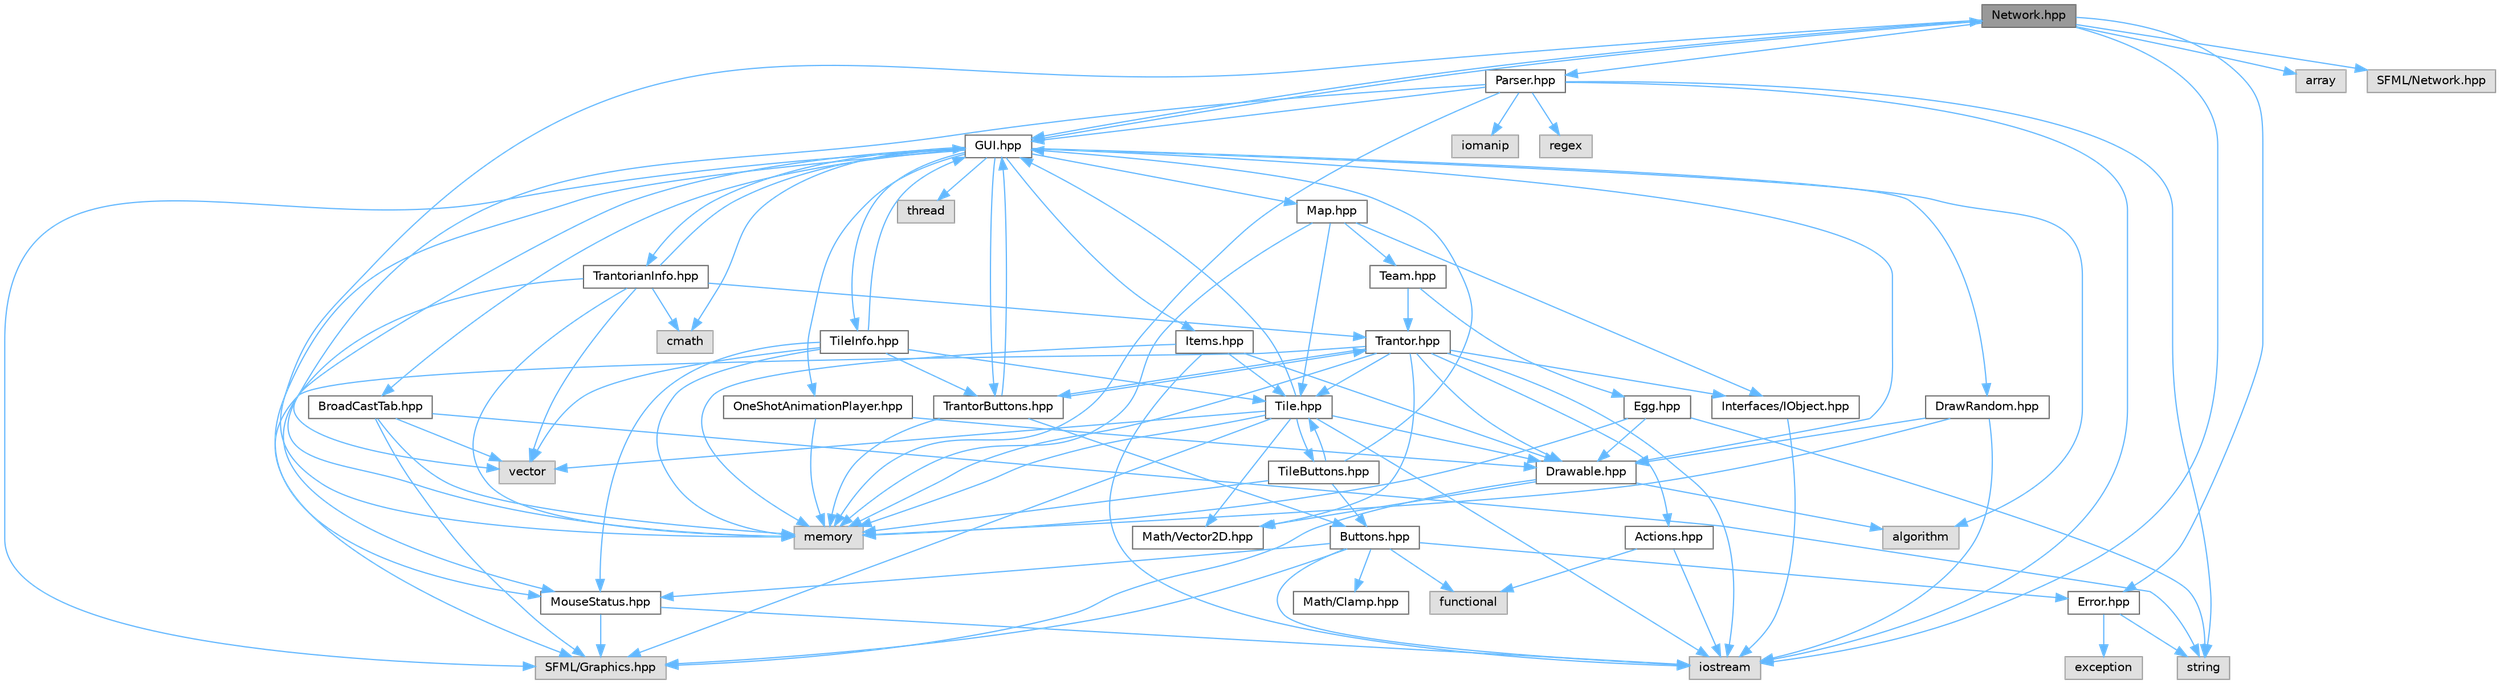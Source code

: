 digraph "Network.hpp"
{
 // LATEX_PDF_SIZE
  bgcolor="transparent";
  edge [fontname=Helvetica,fontsize=10,labelfontname=Helvetica,labelfontsize=10];
  node [fontname=Helvetica,fontsize=10,shape=box,height=0.2,width=0.4];
  Node1 [label="Network.hpp",height=0.2,width=0.4,color="gray40", fillcolor="grey60", style="filled", fontcolor="black",tooltip=" "];
  Node1 -> Node2 [color="steelblue1",style="solid"];
  Node2 [label="memory",height=0.2,width=0.4,color="grey60", fillcolor="#E0E0E0", style="filled",tooltip=" "];
  Node1 -> Node3 [color="steelblue1",style="solid"];
  Node3 [label="array",height=0.2,width=0.4,color="grey60", fillcolor="#E0E0E0", style="filled",tooltip=" "];
  Node1 -> Node4 [color="steelblue1",style="solid"];
  Node4 [label="iostream",height=0.2,width=0.4,color="grey60", fillcolor="#E0E0E0", style="filled",tooltip=" "];
  Node1 -> Node5 [color="steelblue1",style="solid"];
  Node5 [label="Error.hpp",height=0.2,width=0.4,color="grey40", fillcolor="white", style="filled",URL="$Error_8hpp.html",tooltip=" "];
  Node5 -> Node6 [color="steelblue1",style="solid"];
  Node6 [label="exception",height=0.2,width=0.4,color="grey60", fillcolor="#E0E0E0", style="filled",tooltip=" "];
  Node5 -> Node7 [color="steelblue1",style="solid"];
  Node7 [label="string",height=0.2,width=0.4,color="grey60", fillcolor="#E0E0E0", style="filled",tooltip=" "];
  Node1 -> Node8 [color="steelblue1",style="solid"];
  Node8 [label="Parser.hpp",height=0.2,width=0.4,color="grey40", fillcolor="white", style="filled",URL="$Parser_8hpp.html",tooltip=" "];
  Node8 -> Node4 [color="steelblue1",style="solid"];
  Node8 -> Node9 [color="steelblue1",style="solid"];
  Node9 [label="vector",height=0.2,width=0.4,color="grey60", fillcolor="#E0E0E0", style="filled",tooltip=" "];
  Node8 -> Node7 [color="steelblue1",style="solid"];
  Node8 -> Node10 [color="steelblue1",style="solid"];
  Node10 [label="iomanip",height=0.2,width=0.4,color="grey60", fillcolor="#E0E0E0", style="filled",tooltip=" "];
  Node8 -> Node2 [color="steelblue1",style="solid"];
  Node8 -> Node11 [color="steelblue1",style="solid"];
  Node11 [label="regex",height=0.2,width=0.4,color="grey60", fillcolor="#E0E0E0", style="filled",tooltip=" "];
  Node8 -> Node12 [color="steelblue1",style="solid"];
  Node12 [label="GUI.hpp",height=0.2,width=0.4,color="grey40", fillcolor="white", style="filled",URL="$GUI_8hpp.html",tooltip=" "];
  Node12 -> Node2 [color="steelblue1",style="solid"];
  Node12 -> Node13 [color="steelblue1",style="solid"];
  Node13 [label="thread",height=0.2,width=0.4,color="grey60", fillcolor="#E0E0E0", style="filled",tooltip=" "];
  Node12 -> Node14 [color="steelblue1",style="solid"];
  Node14 [label="SFML/Graphics.hpp",height=0.2,width=0.4,color="grey60", fillcolor="#E0E0E0", style="filled",tooltip=" "];
  Node12 -> Node15 [color="steelblue1",style="solid"];
  Node15 [label="MouseStatus.hpp",height=0.2,width=0.4,color="grey40", fillcolor="white", style="filled",URL="$MouseStatus_8hpp.html",tooltip=" "];
  Node15 -> Node14 [color="steelblue1",style="solid"];
  Node15 -> Node4 [color="steelblue1",style="solid"];
  Node12 -> Node16 [color="steelblue1",style="solid"];
  Node16 [label="Drawable.hpp",height=0.2,width=0.4,color="grey40", fillcolor="white", style="filled",URL="$Drawable_8hpp.html",tooltip=" "];
  Node16 -> Node14 [color="steelblue1",style="solid"];
  Node16 -> Node17 [color="steelblue1",style="solid"];
  Node17 [label="Math/Vector2D.hpp",height=0.2,width=0.4,color="grey40", fillcolor="white", style="filled",URL="$Vector2D_8hpp.html",tooltip=" "];
  Node16 -> Node18 [color="steelblue1",style="solid"];
  Node18 [label="algorithm",height=0.2,width=0.4,color="grey60", fillcolor="#E0E0E0", style="filled",tooltip=" "];
  Node12 -> Node1 [color="steelblue1",style="solid"];
  Node12 -> Node19 [color="steelblue1",style="solid"];
  Node19 [label="Items.hpp",height=0.2,width=0.4,color="grey40", fillcolor="white", style="filled",URL="$Items_8hpp.html",tooltip=" "];
  Node19 -> Node16 [color="steelblue1",style="solid"];
  Node19 -> Node20 [color="steelblue1",style="solid"];
  Node20 [label="Tile.hpp",height=0.2,width=0.4,color="grey40", fillcolor="white", style="filled",URL="$Tile_8hpp.html",tooltip=" "];
  Node20 -> Node4 [color="steelblue1",style="solid"];
  Node20 -> Node9 [color="steelblue1",style="solid"];
  Node20 -> Node2 [color="steelblue1",style="solid"];
  Node20 -> Node14 [color="steelblue1",style="solid"];
  Node20 -> Node17 [color="steelblue1",style="solid"];
  Node20 -> Node12 [color="steelblue1",style="solid"];
  Node20 -> Node21 [color="steelblue1",style="solid"];
  Node21 [label="TileButtons.hpp",height=0.2,width=0.4,color="grey40", fillcolor="white", style="filled",URL="$TileButtons_8hpp.html",tooltip=" "];
  Node21 -> Node2 [color="steelblue1",style="solid"];
  Node21 -> Node20 [color="steelblue1",style="solid"];
  Node21 -> Node22 [color="steelblue1",style="solid"];
  Node22 [label="Buttons.hpp",height=0.2,width=0.4,color="grey40", fillcolor="white", style="filled",URL="$Buttons_8hpp.html",tooltip=" "];
  Node22 -> Node14 [color="steelblue1",style="solid"];
  Node22 -> Node15 [color="steelblue1",style="solid"];
  Node22 -> Node23 [color="steelblue1",style="solid"];
  Node23 [label="Math/Clamp.hpp",height=0.2,width=0.4,color="grey40", fillcolor="white", style="filled",URL="$Clamp_8hpp.html",tooltip=" "];
  Node22 -> Node5 [color="steelblue1",style="solid"];
  Node22 -> Node4 [color="steelblue1",style="solid"];
  Node22 -> Node24 [color="steelblue1",style="solid"];
  Node24 [label="functional",height=0.2,width=0.4,color="grey60", fillcolor="#E0E0E0", style="filled",tooltip=" "];
  Node21 -> Node12 [color="steelblue1",style="solid"];
  Node20 -> Node16 [color="steelblue1",style="solid"];
  Node19 -> Node4 [color="steelblue1",style="solid"];
  Node19 -> Node2 [color="steelblue1",style="solid"];
  Node12 -> Node25 [color="steelblue1",style="solid"];
  Node25 [label="Map.hpp",height=0.2,width=0.4,color="grey40", fillcolor="white", style="filled",URL="$Map_8hpp.html",tooltip=" "];
  Node25 -> Node2 [color="steelblue1",style="solid"];
  Node25 -> Node26 [color="steelblue1",style="solid"];
  Node26 [label="Interfaces/IObject.hpp",height=0.2,width=0.4,color="grey40", fillcolor="white", style="filled",URL="$IObject_8hpp.html",tooltip=" "];
  Node26 -> Node4 [color="steelblue1",style="solid"];
  Node25 -> Node20 [color="steelblue1",style="solid"];
  Node25 -> Node27 [color="steelblue1",style="solid"];
  Node27 [label="Team.hpp",height=0.2,width=0.4,color="grey40", fillcolor="white", style="filled",URL="$Team_8hpp.html",tooltip=" "];
  Node27 -> Node28 [color="steelblue1",style="solid"];
  Node28 [label="Trantor.hpp",height=0.2,width=0.4,color="grey40", fillcolor="white", style="filled",URL="$Trantor_8hpp.html",tooltip=" "];
  Node28 -> Node2 [color="steelblue1",style="solid"];
  Node28 -> Node4 [color="steelblue1",style="solid"];
  Node28 -> Node14 [color="steelblue1",style="solid"];
  Node28 -> Node17 [color="steelblue1",style="solid"];
  Node28 -> Node29 [color="steelblue1",style="solid"];
  Node29 [label="Actions.hpp",height=0.2,width=0.4,color="grey40", fillcolor="white", style="filled",URL="$Actions_8hpp.html",tooltip=" "];
  Node29 -> Node4 [color="steelblue1",style="solid"];
  Node29 -> Node24 [color="steelblue1",style="solid"];
  Node28 -> Node26 [color="steelblue1",style="solid"];
  Node28 -> Node16 [color="steelblue1",style="solid"];
  Node28 -> Node20 [color="steelblue1",style="solid"];
  Node28 -> Node30 [color="steelblue1",style="solid"];
  Node30 [label="TrantorButtons.hpp",height=0.2,width=0.4,color="grey40", fillcolor="white", style="filled",URL="$TrantorButtons_8hpp.html",tooltip=" "];
  Node30 -> Node2 [color="steelblue1",style="solid"];
  Node30 -> Node28 [color="steelblue1",style="solid"];
  Node30 -> Node22 [color="steelblue1",style="solid"];
  Node30 -> Node12 [color="steelblue1",style="solid"];
  Node27 -> Node31 [color="steelblue1",style="solid"];
  Node31 [label="Egg.hpp",height=0.2,width=0.4,color="grey40", fillcolor="white", style="filled",URL="$Egg_8hpp.html",tooltip=" "];
  Node31 -> Node16 [color="steelblue1",style="solid"];
  Node31 -> Node2 [color="steelblue1",style="solid"];
  Node31 -> Node7 [color="steelblue1",style="solid"];
  Node12 -> Node32 [color="steelblue1",style="solid"];
  Node32 [label="TrantorianInfo.hpp",height=0.2,width=0.4,color="grey40", fillcolor="white", style="filled",URL="$TrantorianInfo_8hpp.html",tooltip=" "];
  Node32 -> Node15 [color="steelblue1",style="solid"];
  Node32 -> Node2 [color="steelblue1",style="solid"];
  Node32 -> Node9 [color="steelblue1",style="solid"];
  Node32 -> Node28 [color="steelblue1",style="solid"];
  Node32 -> Node12 [color="steelblue1",style="solid"];
  Node32 -> Node33 [color="steelblue1",style="solid"];
  Node33 [label="cmath",height=0.2,width=0.4,color="grey60", fillcolor="#E0E0E0", style="filled",tooltip=" "];
  Node12 -> Node34 [color="steelblue1",style="solid"];
  Node34 [label="TileInfo.hpp",height=0.2,width=0.4,color="grey40", fillcolor="white", style="filled",URL="$TileInfo_8hpp.html",tooltip=" "];
  Node34 -> Node20 [color="steelblue1",style="solid"];
  Node34 -> Node15 [color="steelblue1",style="solid"];
  Node34 -> Node30 [color="steelblue1",style="solid"];
  Node34 -> Node2 [color="steelblue1",style="solid"];
  Node34 -> Node9 [color="steelblue1",style="solid"];
  Node34 -> Node12 [color="steelblue1",style="solid"];
  Node12 -> Node35 [color="steelblue1",style="solid"];
  Node35 [label="DrawRandom.hpp",height=0.2,width=0.4,color="grey40", fillcolor="white", style="filled",URL="$DrawRandom_8hpp.html",tooltip=" "];
  Node35 -> Node4 [color="steelblue1",style="solid"];
  Node35 -> Node2 [color="steelblue1",style="solid"];
  Node35 -> Node16 [color="steelblue1",style="solid"];
  Node12 -> Node36 [color="steelblue1",style="solid"];
  Node36 [label="BroadCastTab.hpp",height=0.2,width=0.4,color="grey40", fillcolor="white", style="filled",URL="$BroadCastTab_8hpp.html",tooltip=" "];
  Node36 -> Node14 [color="steelblue1",style="solid"];
  Node36 -> Node9 [color="steelblue1",style="solid"];
  Node36 -> Node7 [color="steelblue1",style="solid"];
  Node36 -> Node2 [color="steelblue1",style="solid"];
  Node12 -> Node37 [color="steelblue1",style="solid"];
  Node37 [label="OneShotAnimationPlayer.hpp",height=0.2,width=0.4,color="grey40", fillcolor="white", style="filled",URL="$OneShotAnimationPlayer_8hpp.html",tooltip=" "];
  Node37 -> Node2 [color="steelblue1",style="solid"];
  Node37 -> Node16 [color="steelblue1",style="solid"];
  Node12 -> Node30 [color="steelblue1",style="solid"];
  Node12 -> Node33 [color="steelblue1",style="solid"];
  Node12 -> Node18 [color="steelblue1",style="solid"];
  Node1 -> Node38 [color="steelblue1",style="solid"];
  Node38 [label="SFML/Network.hpp",height=0.2,width=0.4,color="grey60", fillcolor="#E0E0E0", style="filled",tooltip=" "];
  Node1 -> Node12 [color="steelblue1",style="solid"];
}
